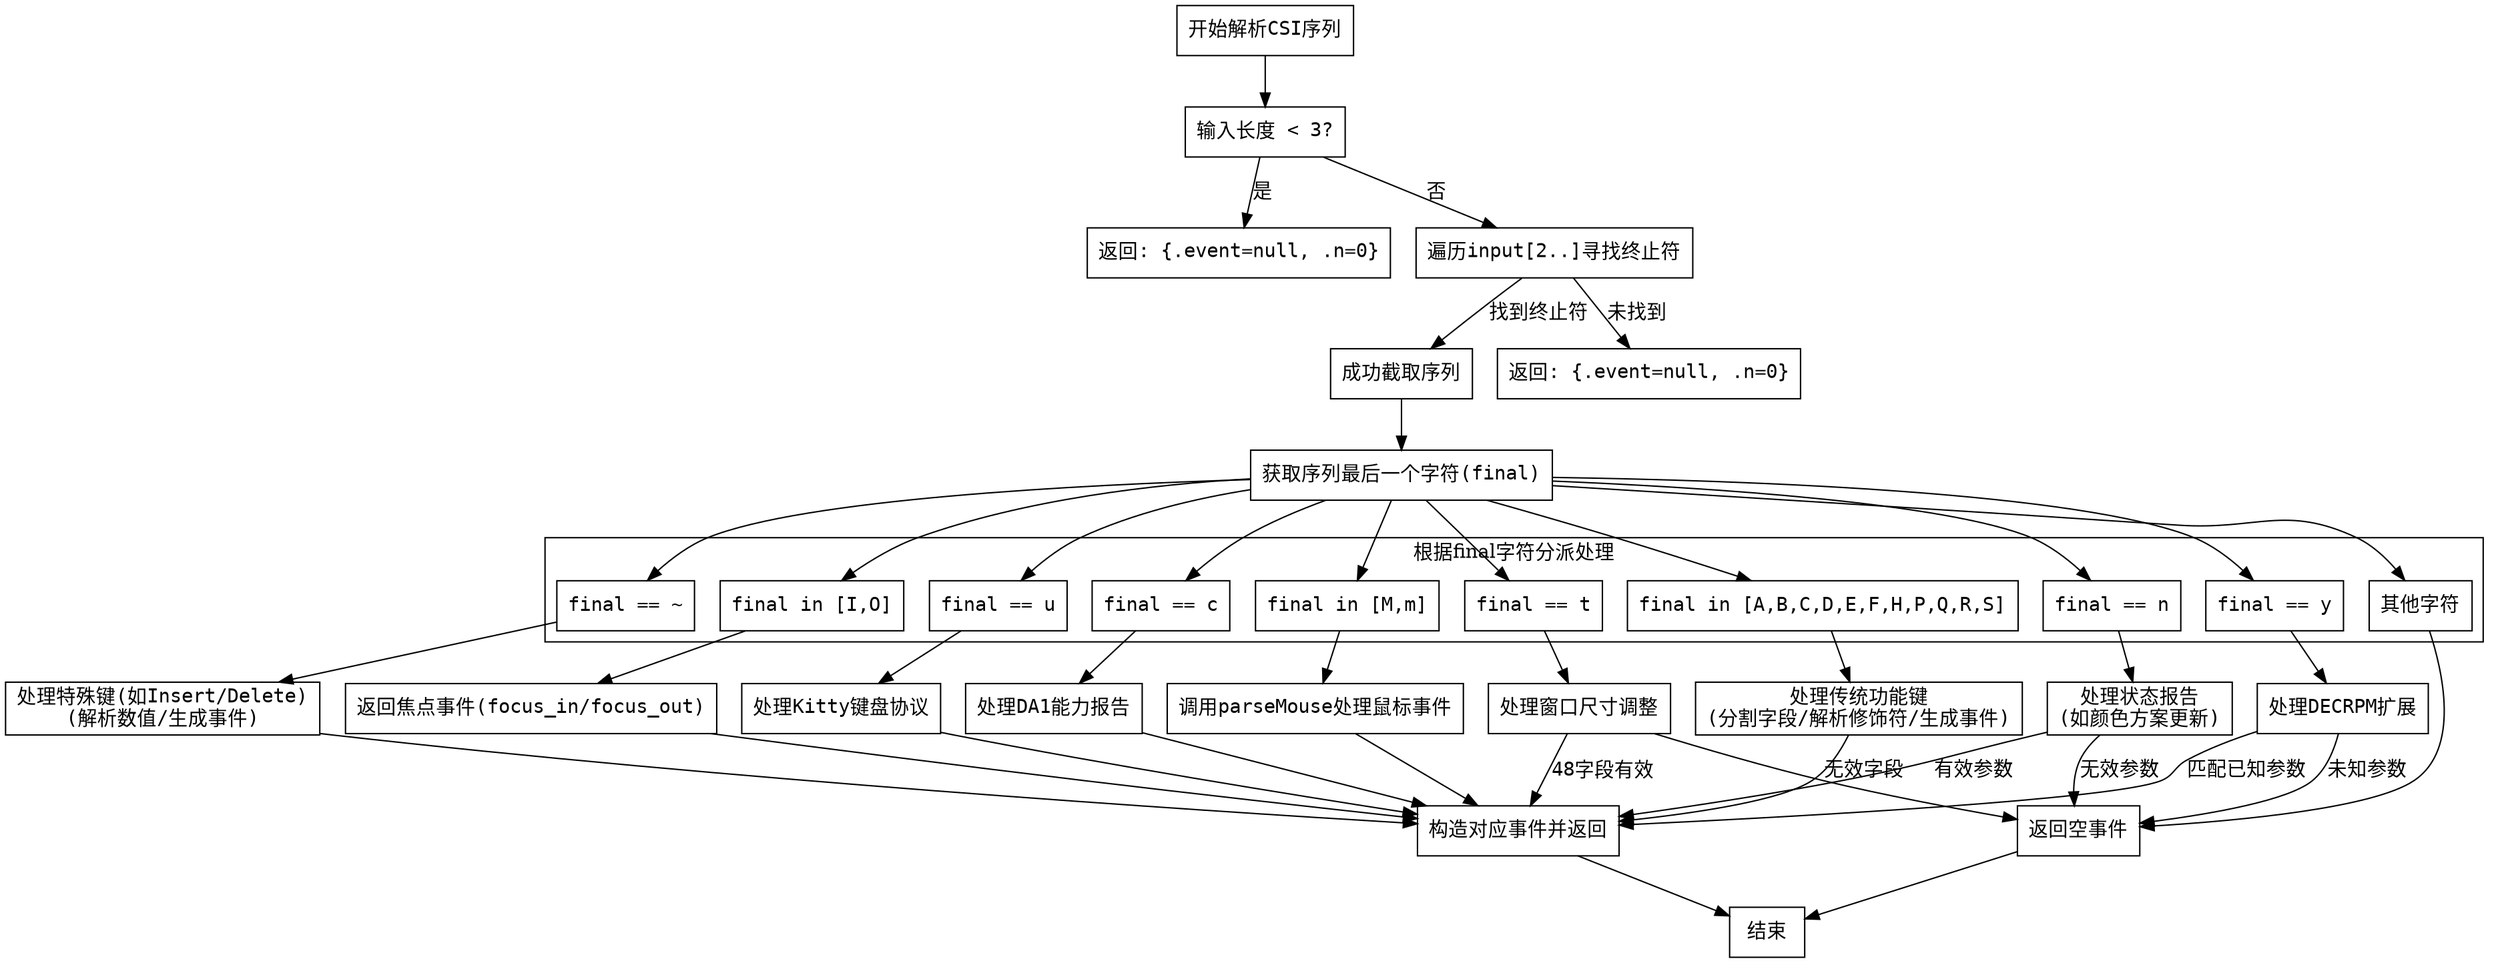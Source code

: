 
digraph parseCsi {
    node [shape=rectangle, fontname="Courier"];
    edge [fontname="Courier"];
    
    start [label="开始解析CSI序列"];
    check_input_len [label="输入长度 < 3?"];
    return_short_input [label="返回: {.event=null, .n=0}"];
    find_sequence [label="遍历input[2..]寻找终止符"];
    sequence_found [label="成功截取序列"];
    no_sequence [label="返回: {.event=null, .n=0}"];
    get_final_char [label="获取序列最后一个字符(final)"];
    
    subgraph cluster_main {
        label="根据final字符分派处理";
        
        final_A_S [label="final in [A,B,C,D,E,F,H,P,Q,R,S]"];
        final_tilde [label="final == ~"];
        final_I_O [label="final in [I,O]"];
        final_M_m [label="final in [M,m]"];
        final_c [label="final == c"];
        final_n [label="final == n"];
        final_t [label="final == t"];
        final_u [label="final == u"];
        final_y [label="final == y"];
        default_case [label="其他字符"];
    }
    
    process_legacy_keys [label="处理传统功能键\n(分割字段/解析修饰符/生成事件)"];
    process_tilde [label="处理特殊键(如Insert/Delete)\n(解析数值/生成事件)"];
    process_focus [label="返回焦点事件(focus_in/focus_out)"];
    process_mouse [label="调用parseMouse处理鼠标事件"];
    process_c [label="处理DA1能力报告"];
    process_n [label="处理状态报告\n(如颜色方案更新)"];
    process_t_winops [label="处理窗口尺寸调整"];
    process_kitty_keyboard [label="处理Kitty键盘协议"];
    process_y_decrpm [label="处理DECRPM扩展"];
    return_null [label="返回空事件"];
    
    start -> check_input_len;
    check_input_len -> return_short_input [label="是"];
    check_input_len -> find_sequence [label="否"];
    
    find_sequence -> sequence_found [label="找到终止符"];
    find_sequence -> no_sequence [label="未找到"];
    sequence_found -> get_final_char;
    
    get_final_char -> final_A_S;
    get_final_char -> final_tilde;
    get_final_char -> final_I_O;
    get_final_char -> final_M_m;
    get_final_char -> final_c;
    get_final_char -> final_n;
    get_final_char -> final_t;
    get_final_char -> final_u;
    get_final_char -> final_y;
    get_final_char -> default_case;
    
    final_A_S -> process_legacy_keys;
    process_legacy_keys -> return_event;
    
    final_tilde -> process_tilde;
    process_tilde -> return_event;
    
    final_I_O -> process_focus;
    process_focus -> return_event;
    
    final_M_m -> process_mouse;
    process_mouse -> return_event;
    
    final_c -> process_c;
    process_c -> return_event;
    
    final_n -> process_n;
    process_n -> return_event [label="有效参数"];
    process_n -> return_null [label="无效参数"];
    
    final_t -> process_t_winops;
    process_t_winops -> return_event [label="48字段有效"];
    process_t_winops -> return_null [label="无效字段"];
    
    final_u -> process_kitty_keyboard;
    process_kitty_keyboard -> return_event;
    
    final_y -> process_y_decrpm;
    process_y_decrpm -> return_event [label="匹配已知参数"];
    process_y_decrpm -> return_null [label="未知参数"];
    
    default_case -> return_null;
    
    return_event [label="构造对应事件并返回"];
    return_null -> end;
    return_event -> end;
    
    end [label="结束"];
}
